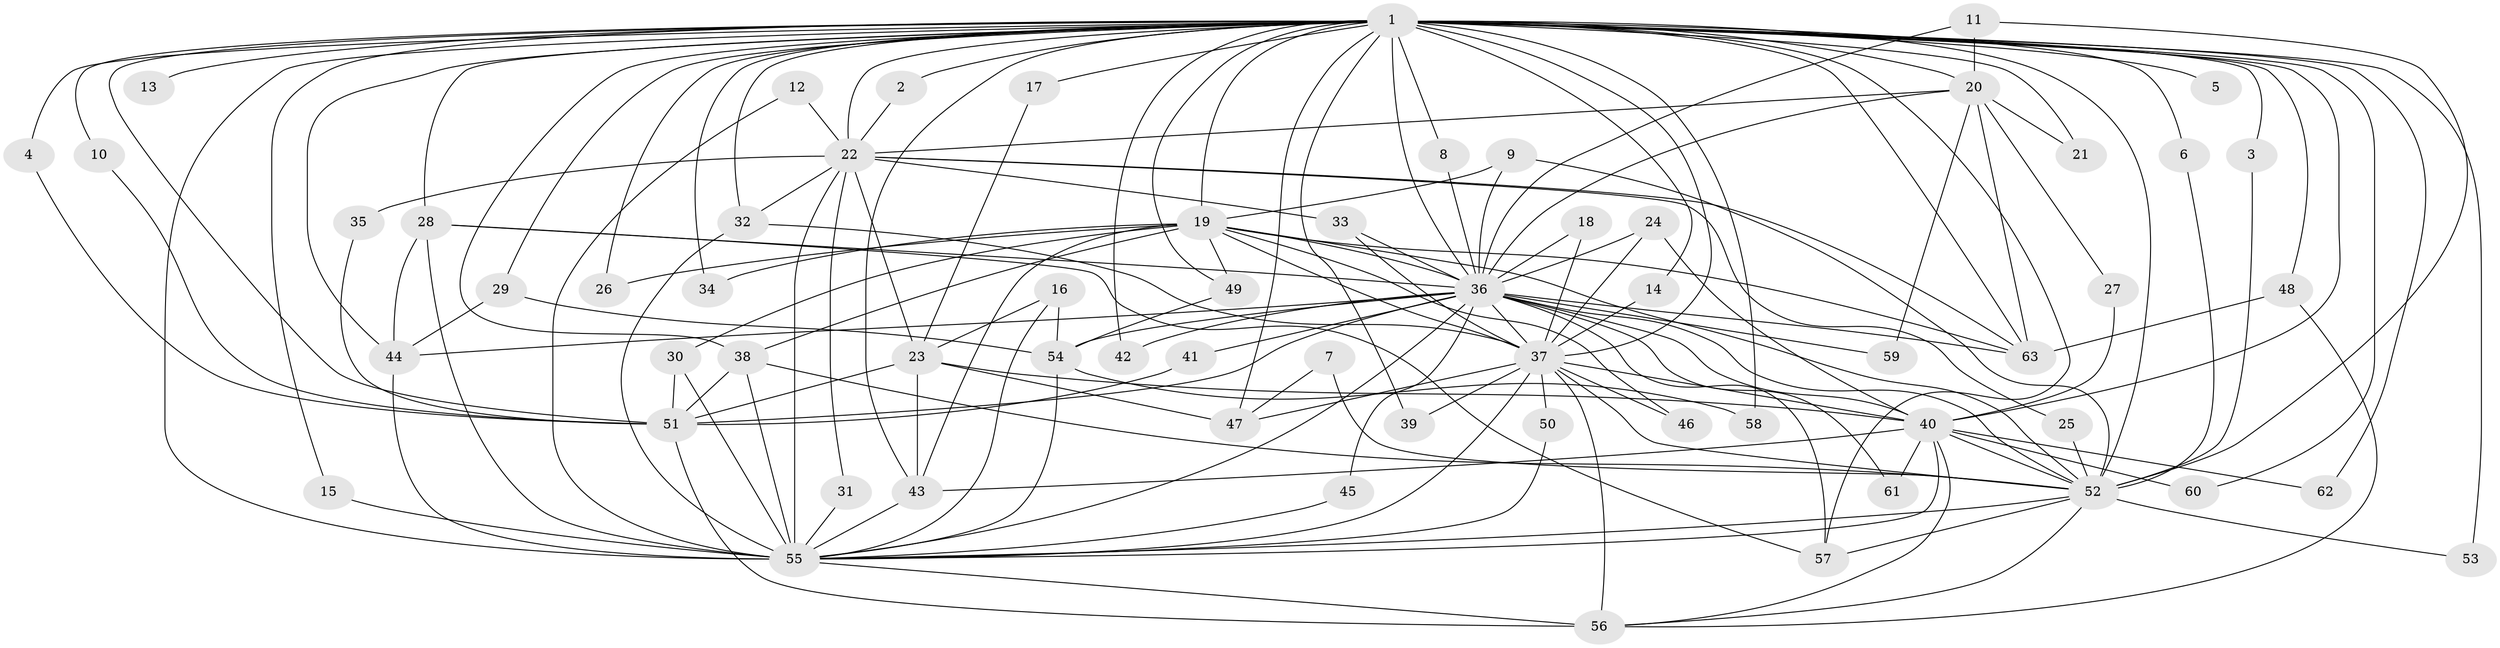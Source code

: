 // original degree distribution, {14: 0.024, 29: 0.008, 23: 0.008, 32: 0.008, 25: 0.008, 27: 0.008, 19: 0.008, 18: 0.008, 11: 0.016, 10: 0.008, 6: 0.016, 2: 0.536, 3: 0.208, 4: 0.088, 5: 0.032, 8: 0.008, 7: 0.008}
// Generated by graph-tools (version 1.1) at 2025/49/03/09/25 03:49:28]
// undirected, 63 vertices, 160 edges
graph export_dot {
graph [start="1"]
  node [color=gray90,style=filled];
  1;
  2;
  3;
  4;
  5;
  6;
  7;
  8;
  9;
  10;
  11;
  12;
  13;
  14;
  15;
  16;
  17;
  18;
  19;
  20;
  21;
  22;
  23;
  24;
  25;
  26;
  27;
  28;
  29;
  30;
  31;
  32;
  33;
  34;
  35;
  36;
  37;
  38;
  39;
  40;
  41;
  42;
  43;
  44;
  45;
  46;
  47;
  48;
  49;
  50;
  51;
  52;
  53;
  54;
  55;
  56;
  57;
  58;
  59;
  60;
  61;
  62;
  63;
  1 -- 2 [weight=1.0];
  1 -- 3 [weight=1.0];
  1 -- 4 [weight=1.0];
  1 -- 5 [weight=1.0];
  1 -- 6 [weight=1.0];
  1 -- 8 [weight=1.0];
  1 -- 10 [weight=1.0];
  1 -- 13 [weight=2.0];
  1 -- 14 [weight=1.0];
  1 -- 15 [weight=1.0];
  1 -- 17 [weight=1.0];
  1 -- 19 [weight=1.0];
  1 -- 20 [weight=1.0];
  1 -- 21 [weight=2.0];
  1 -- 22 [weight=2.0];
  1 -- 26 [weight=2.0];
  1 -- 28 [weight=2.0];
  1 -- 29 [weight=1.0];
  1 -- 32 [weight=1.0];
  1 -- 34 [weight=2.0];
  1 -- 36 [weight=4.0];
  1 -- 37 [weight=5.0];
  1 -- 38 [weight=1.0];
  1 -- 39 [weight=2.0];
  1 -- 40 [weight=9.0];
  1 -- 42 [weight=1.0];
  1 -- 43 [weight=1.0];
  1 -- 44 [weight=1.0];
  1 -- 47 [weight=3.0];
  1 -- 48 [weight=1.0];
  1 -- 49 [weight=1.0];
  1 -- 51 [weight=2.0];
  1 -- 52 [weight=6.0];
  1 -- 53 [weight=1.0];
  1 -- 55 [weight=6.0];
  1 -- 57 [weight=1.0];
  1 -- 58 [weight=1.0];
  1 -- 60 [weight=1.0];
  1 -- 62 [weight=1.0];
  1 -- 63 [weight=1.0];
  2 -- 22 [weight=1.0];
  3 -- 52 [weight=1.0];
  4 -- 51 [weight=1.0];
  6 -- 52 [weight=1.0];
  7 -- 47 [weight=1.0];
  7 -- 52 [weight=1.0];
  8 -- 36 [weight=1.0];
  9 -- 19 [weight=1.0];
  9 -- 36 [weight=1.0];
  9 -- 52 [weight=1.0];
  10 -- 51 [weight=1.0];
  11 -- 20 [weight=1.0];
  11 -- 36 [weight=1.0];
  11 -- 52 [weight=1.0];
  12 -- 22 [weight=1.0];
  12 -- 55 [weight=1.0];
  14 -- 37 [weight=1.0];
  15 -- 55 [weight=1.0];
  16 -- 23 [weight=1.0];
  16 -- 54 [weight=1.0];
  16 -- 55 [weight=1.0];
  17 -- 23 [weight=1.0];
  18 -- 36 [weight=1.0];
  18 -- 37 [weight=1.0];
  19 -- 26 [weight=1.0];
  19 -- 30 [weight=1.0];
  19 -- 34 [weight=1.0];
  19 -- 36 [weight=1.0];
  19 -- 37 [weight=1.0];
  19 -- 38 [weight=1.0];
  19 -- 43 [weight=1.0];
  19 -- 46 [weight=1.0];
  19 -- 49 [weight=1.0];
  19 -- 52 [weight=1.0];
  19 -- 63 [weight=1.0];
  20 -- 21 [weight=1.0];
  20 -- 22 [weight=1.0];
  20 -- 27 [weight=1.0];
  20 -- 36 [weight=2.0];
  20 -- 59 [weight=1.0];
  20 -- 63 [weight=1.0];
  22 -- 23 [weight=1.0];
  22 -- 25 [weight=1.0];
  22 -- 31 [weight=1.0];
  22 -- 32 [weight=1.0];
  22 -- 33 [weight=1.0];
  22 -- 35 [weight=1.0];
  22 -- 55 [weight=1.0];
  22 -- 63 [weight=1.0];
  23 -- 40 [weight=1.0];
  23 -- 43 [weight=1.0];
  23 -- 47 [weight=1.0];
  23 -- 51 [weight=1.0];
  24 -- 36 [weight=1.0];
  24 -- 37 [weight=1.0];
  24 -- 40 [weight=1.0];
  25 -- 52 [weight=1.0];
  27 -- 40 [weight=1.0];
  28 -- 36 [weight=1.0];
  28 -- 44 [weight=1.0];
  28 -- 55 [weight=1.0];
  28 -- 57 [weight=1.0];
  29 -- 44 [weight=1.0];
  29 -- 54 [weight=1.0];
  30 -- 51 [weight=1.0];
  30 -- 55 [weight=1.0];
  31 -- 55 [weight=1.0];
  32 -- 37 [weight=1.0];
  32 -- 55 [weight=1.0];
  33 -- 36 [weight=1.0];
  33 -- 37 [weight=1.0];
  35 -- 51 [weight=1.0];
  36 -- 37 [weight=1.0];
  36 -- 40 [weight=2.0];
  36 -- 41 [weight=1.0];
  36 -- 42 [weight=1.0];
  36 -- 44 [weight=1.0];
  36 -- 45 [weight=1.0];
  36 -- 51 [weight=1.0];
  36 -- 52 [weight=1.0];
  36 -- 54 [weight=3.0];
  36 -- 55 [weight=1.0];
  36 -- 57 [weight=1.0];
  36 -- 59 [weight=1.0];
  36 -- 61 [weight=1.0];
  36 -- 63 [weight=1.0];
  37 -- 39 [weight=1.0];
  37 -- 40 [weight=2.0];
  37 -- 46 [weight=1.0];
  37 -- 47 [weight=1.0];
  37 -- 50 [weight=1.0];
  37 -- 52 [weight=1.0];
  37 -- 55 [weight=2.0];
  37 -- 56 [weight=1.0];
  38 -- 51 [weight=1.0];
  38 -- 52 [weight=1.0];
  38 -- 55 [weight=1.0];
  40 -- 43 [weight=1.0];
  40 -- 52 [weight=2.0];
  40 -- 55 [weight=2.0];
  40 -- 56 [weight=1.0];
  40 -- 60 [weight=1.0];
  40 -- 61 [weight=1.0];
  40 -- 62 [weight=1.0];
  41 -- 51 [weight=1.0];
  43 -- 55 [weight=1.0];
  44 -- 55 [weight=1.0];
  45 -- 55 [weight=1.0];
  48 -- 56 [weight=1.0];
  48 -- 63 [weight=1.0];
  49 -- 54 [weight=1.0];
  50 -- 55 [weight=1.0];
  51 -- 56 [weight=2.0];
  52 -- 53 [weight=1.0];
  52 -- 55 [weight=1.0];
  52 -- 56 [weight=1.0];
  52 -- 57 [weight=1.0];
  54 -- 55 [weight=1.0];
  54 -- 58 [weight=1.0];
  55 -- 56 [weight=1.0];
}
